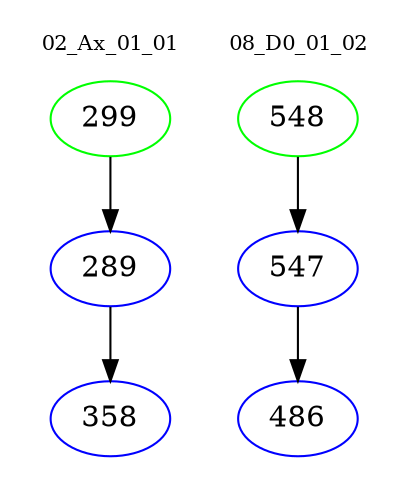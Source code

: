 digraph{
subgraph cluster_0 {
color = white
label = "02_Ax_01_01";
fontsize=10;
T0_299 [label="299", color="green"]
T0_299 -> T0_289 [color="black"]
T0_289 [label="289", color="blue"]
T0_289 -> T0_358 [color="black"]
T0_358 [label="358", color="blue"]
}
subgraph cluster_1 {
color = white
label = "08_D0_01_02";
fontsize=10;
T1_548 [label="548", color="green"]
T1_548 -> T1_547 [color="black"]
T1_547 [label="547", color="blue"]
T1_547 -> T1_486 [color="black"]
T1_486 [label="486", color="blue"]
}
}
